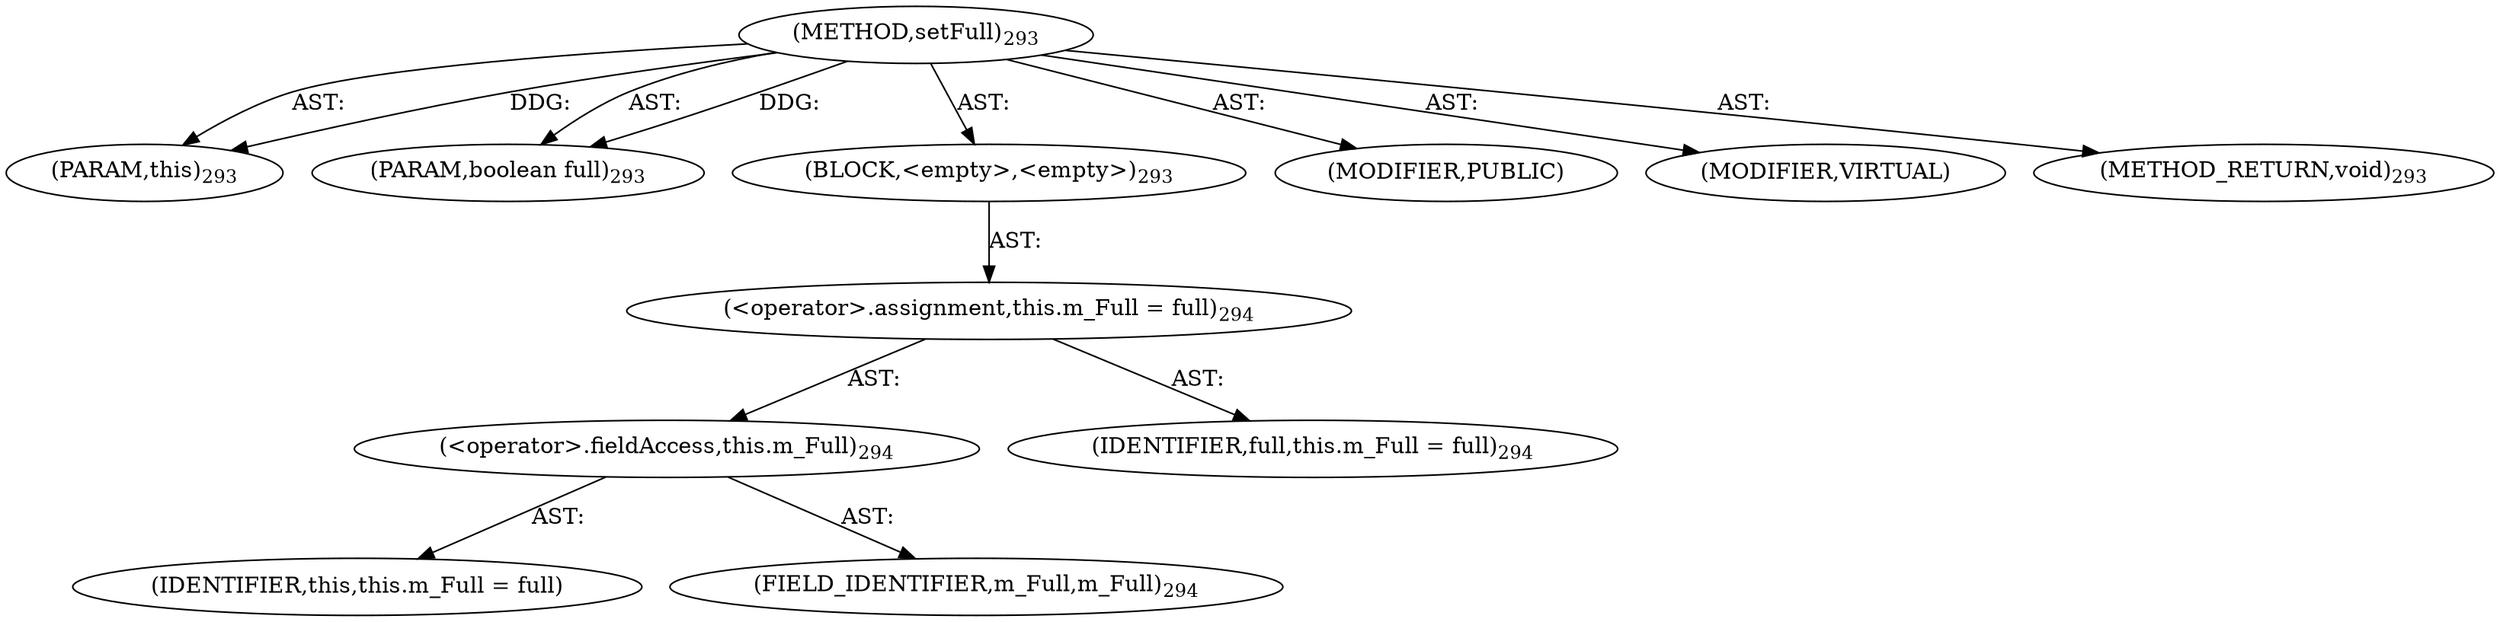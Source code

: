 digraph "setFull" {  
"111669149708" [label = <(METHOD,setFull)<SUB>293</SUB>> ]
"115964117012" [label = <(PARAM,this)<SUB>293</SUB>> ]
"115964117013" [label = <(PARAM,boolean full)<SUB>293</SUB>> ]
"25769803799" [label = <(BLOCK,&lt;empty&gt;,&lt;empty&gt;)<SUB>293</SUB>> ]
"30064771140" [label = <(&lt;operator&gt;.assignment,this.m_Full = full)<SUB>294</SUB>> ]
"30064771141" [label = <(&lt;operator&gt;.fieldAccess,this.m_Full)<SUB>294</SUB>> ]
"68719476797" [label = <(IDENTIFIER,this,this.m_Full = full)> ]
"55834574863" [label = <(FIELD_IDENTIFIER,m_Full,m_Full)<SUB>294</SUB>> ]
"68719476798" [label = <(IDENTIFIER,full,this.m_Full = full)<SUB>294</SUB>> ]
"133143986207" [label = <(MODIFIER,PUBLIC)> ]
"133143986208" [label = <(MODIFIER,VIRTUAL)> ]
"128849018892" [label = <(METHOD_RETURN,void)<SUB>293</SUB>> ]
  "111669149708" -> "115964117012"  [ label = "AST: "] 
  "111669149708" -> "115964117013"  [ label = "AST: "] 
  "111669149708" -> "25769803799"  [ label = "AST: "] 
  "111669149708" -> "133143986207"  [ label = "AST: "] 
  "111669149708" -> "133143986208"  [ label = "AST: "] 
  "111669149708" -> "128849018892"  [ label = "AST: "] 
  "25769803799" -> "30064771140"  [ label = "AST: "] 
  "30064771140" -> "30064771141"  [ label = "AST: "] 
  "30064771140" -> "68719476798"  [ label = "AST: "] 
  "30064771141" -> "68719476797"  [ label = "AST: "] 
  "30064771141" -> "55834574863"  [ label = "AST: "] 
  "111669149708" -> "115964117012"  [ label = "DDG: "] 
  "111669149708" -> "115964117013"  [ label = "DDG: "] 
}
